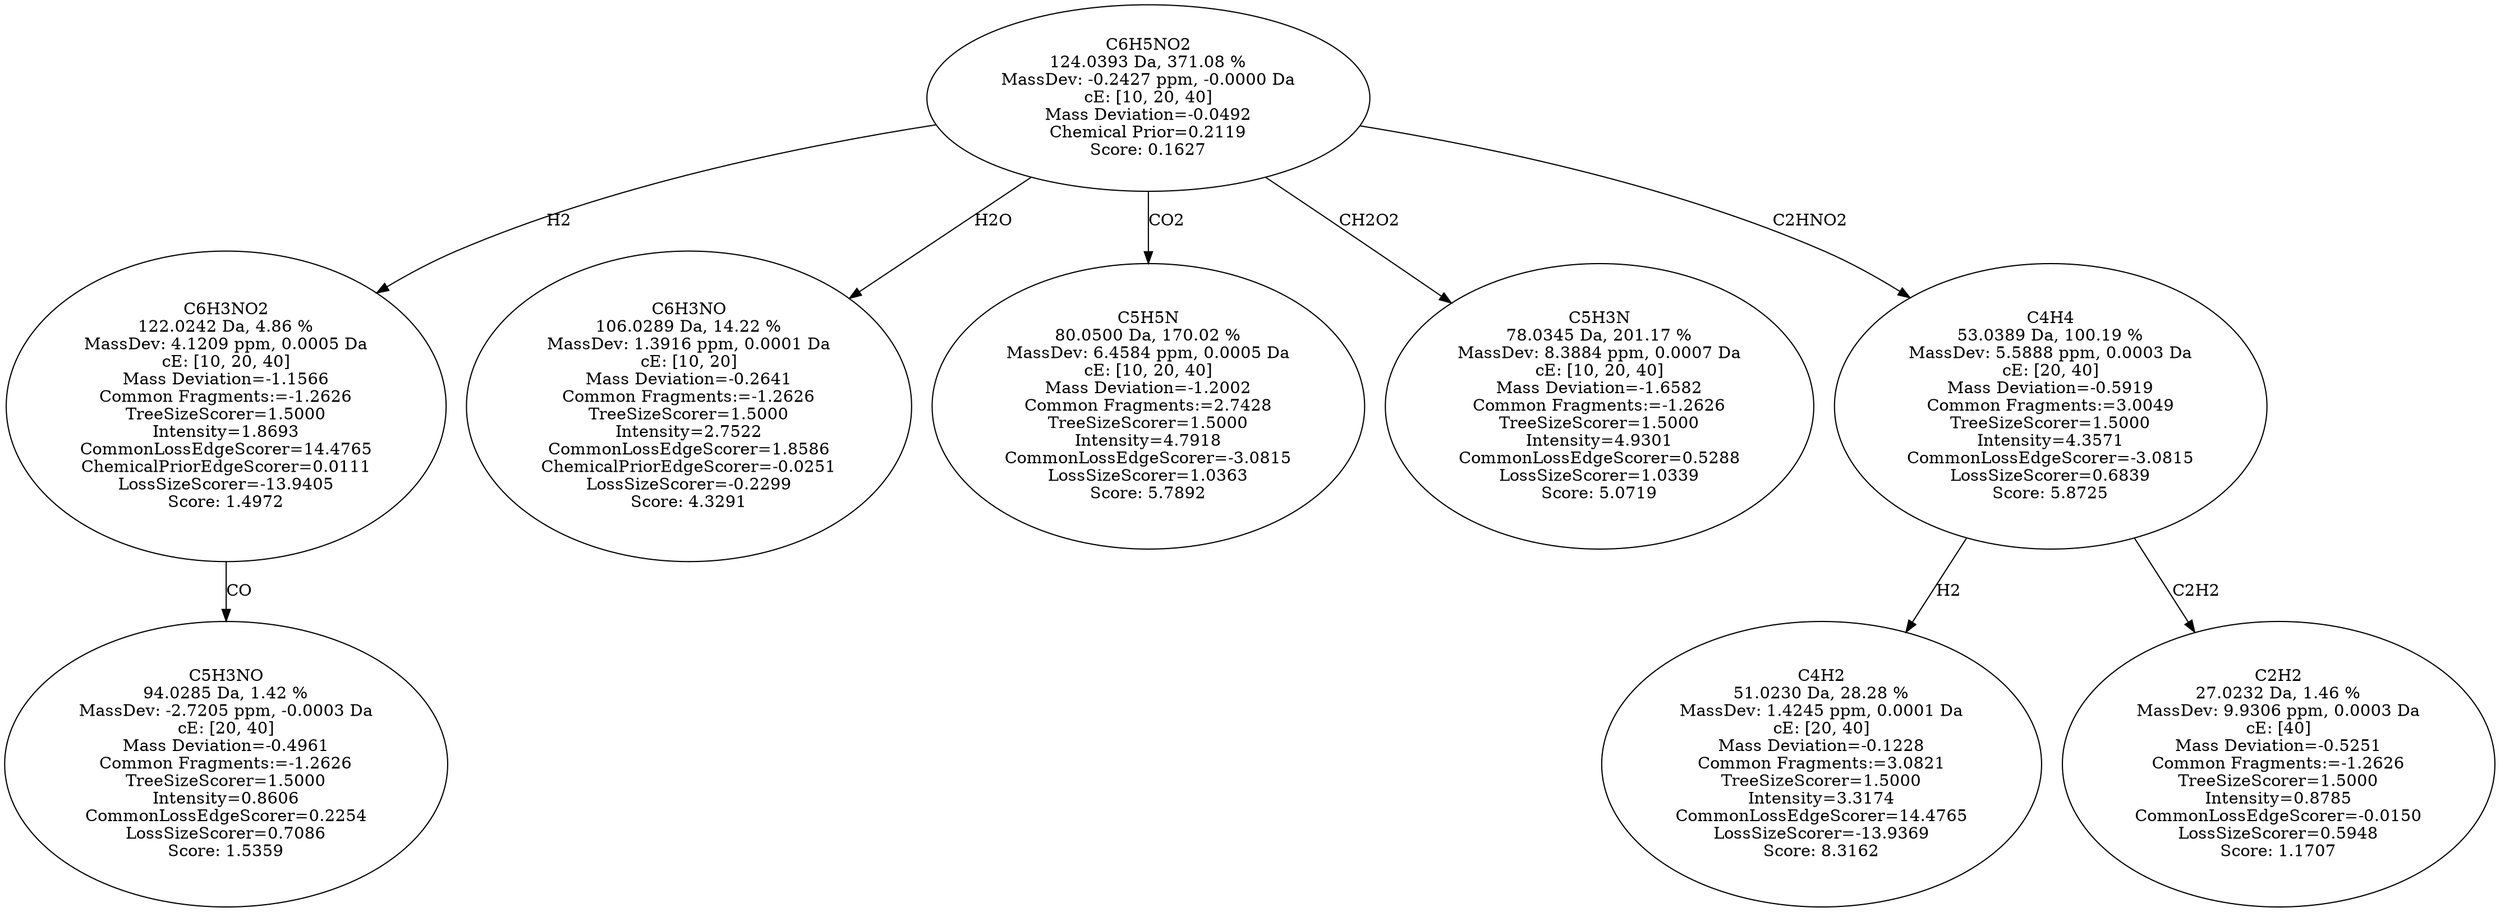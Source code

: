 strict digraph {
v1 [label="C5H3NO\n94.0285 Da, 1.42 %\nMassDev: -2.7205 ppm, -0.0003 Da\ncE: [20, 40]\nMass Deviation=-0.4961\nCommon Fragments:=-1.2626\nTreeSizeScorer=1.5000\nIntensity=0.8606\nCommonLossEdgeScorer=0.2254\nLossSizeScorer=0.7086\nScore: 1.5359"];
v2 [label="C6H3NO2\n122.0242 Da, 4.86 %\nMassDev: 4.1209 ppm, 0.0005 Da\ncE: [10, 20, 40]\nMass Deviation=-1.1566\nCommon Fragments:=-1.2626\nTreeSizeScorer=1.5000\nIntensity=1.8693\nCommonLossEdgeScorer=14.4765\nChemicalPriorEdgeScorer=0.0111\nLossSizeScorer=-13.9405\nScore: 1.4972"];
v3 [label="C6H3NO\n106.0289 Da, 14.22 %\nMassDev: 1.3916 ppm, 0.0001 Da\ncE: [10, 20]\nMass Deviation=-0.2641\nCommon Fragments:=-1.2626\nTreeSizeScorer=1.5000\nIntensity=2.7522\nCommonLossEdgeScorer=1.8586\nChemicalPriorEdgeScorer=-0.0251\nLossSizeScorer=-0.2299\nScore: 4.3291"];
v4 [label="C5H5N\n80.0500 Da, 170.02 %\nMassDev: 6.4584 ppm, 0.0005 Da\ncE: [10, 20, 40]\nMass Deviation=-1.2002\nCommon Fragments:=2.7428\nTreeSizeScorer=1.5000\nIntensity=4.7918\nCommonLossEdgeScorer=-3.0815\nLossSizeScorer=1.0363\nScore: 5.7892"];
v5 [label="C5H3N\n78.0345 Da, 201.17 %\nMassDev: 8.3884 ppm, 0.0007 Da\ncE: [10, 20, 40]\nMass Deviation=-1.6582\nCommon Fragments:=-1.2626\nTreeSizeScorer=1.5000\nIntensity=4.9301\nCommonLossEdgeScorer=0.5288\nLossSizeScorer=1.0339\nScore: 5.0719"];
v6 [label="C4H2\n51.0230 Da, 28.28 %\nMassDev: 1.4245 ppm, 0.0001 Da\ncE: [20, 40]\nMass Deviation=-0.1228\nCommon Fragments:=3.0821\nTreeSizeScorer=1.5000\nIntensity=3.3174\nCommonLossEdgeScorer=14.4765\nLossSizeScorer=-13.9369\nScore: 8.3162"];
v7 [label="C2H2\n27.0232 Da, 1.46 %\nMassDev: 9.9306 ppm, 0.0003 Da\ncE: [40]\nMass Deviation=-0.5251\nCommon Fragments:=-1.2626\nTreeSizeScorer=1.5000\nIntensity=0.8785\nCommonLossEdgeScorer=-0.0150\nLossSizeScorer=0.5948\nScore: 1.1707"];
v8 [label="C4H4\n53.0389 Da, 100.19 %\nMassDev: 5.5888 ppm, 0.0003 Da\ncE: [20, 40]\nMass Deviation=-0.5919\nCommon Fragments:=3.0049\nTreeSizeScorer=1.5000\nIntensity=4.3571\nCommonLossEdgeScorer=-3.0815\nLossSizeScorer=0.6839\nScore: 5.8725"];
v9 [label="C6H5NO2\n124.0393 Da, 371.08 %\nMassDev: -0.2427 ppm, -0.0000 Da\ncE: [10, 20, 40]\nMass Deviation=-0.0492\nChemical Prior=0.2119\nScore: 0.1627"];
v2 -> v1 [label="CO"];
v9 -> v2 [label="H2"];
v9 -> v3 [label="H2O"];
v9 -> v4 [label="CO2"];
v9 -> v5 [label="CH2O2"];
v8 -> v6 [label="H2"];
v8 -> v7 [label="C2H2"];
v9 -> v8 [label="C2HNO2"];
}